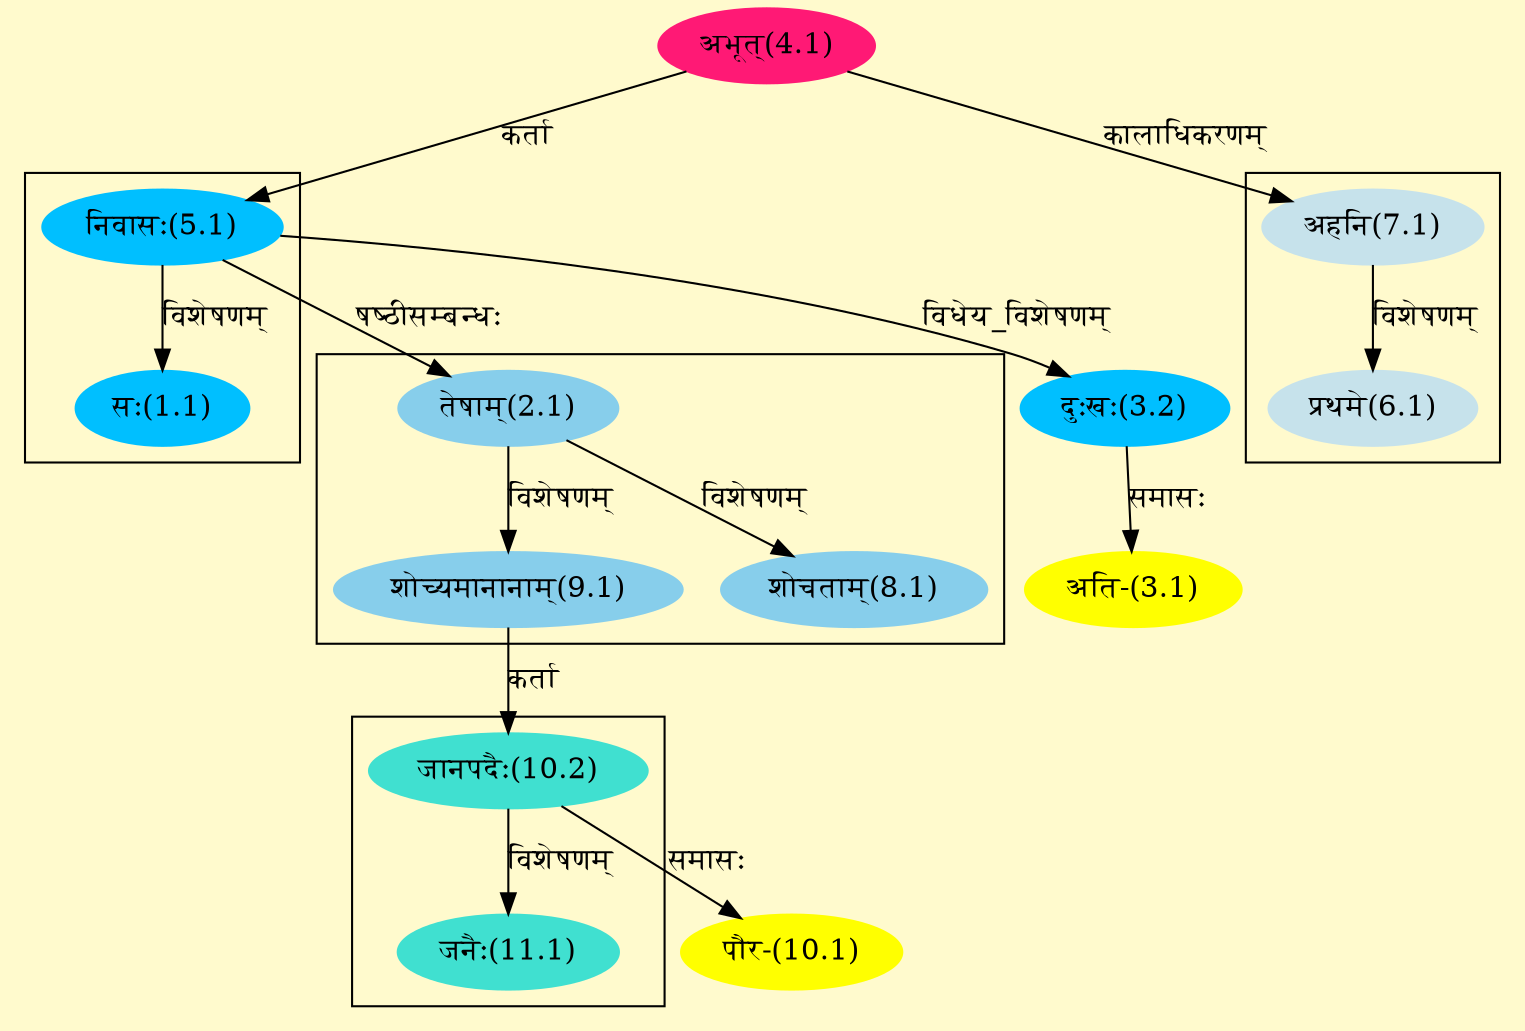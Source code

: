 digraph G{
rankdir=BT;
 compound=true;
 bgcolor="lemonchiffon1";

subgraph cluster_1{
Node1_1 [style=filled, color="#00BFFF" label = "सः(1.1)"]
Node5_1 [style=filled, color="#00BFFF" label = "निवासः(5.1)"]

}

subgraph cluster_2{
Node6_1 [style=filled, color="#C6E2EB" label = "प्रथमे(6.1)"]
Node7_1 [style=filled, color="#C6E2EB" label = "अहनि(7.1)"]

}

subgraph cluster_3{
Node8_1 [style=filled, color="#87CEEB" label = "शोचताम्(8.1)"]
Node2_1 [style=filled, color="#87CEEB" label = "तेषाम्(2.1)"]
Node9_1 [style=filled, color="#87CEEB" label = "शोच्यमानानाम्(9.1)"]

}

subgraph cluster_4{
Node11_1 [style=filled, color="#40E0D0" label = "जनैः(11.1)"]
Node10_2 [style=filled, color="#40E0D0" label = "जानपदैः(10.2)"]

}
Node2_1 [style=filled, color="#87CEEB" label = "तेषाम्(2.1)"]
Node5_1 [style=filled, color="#00BFFF" label = "निवासः(5.1)"]
Node3_1 [style=filled, color="#FFFF00" label = "अति-(3.1)"]
Node3_2 [style=filled, color="#00BFFF" label = "दुःखः(3.2)"]
Node4_1 [style=filled, color="#FF1975" label = "अभूत्(4.1)"]
Node7_1 [style=filled, color="#C6E2EB" label = "अहनि(7.1)"]
Node10_1 [style=filled, color="#FFFF00" label = "पौर-(10.1)"]
Node10_2 [style=filled, color="#40E0D0" label = "जानपदैः(10.2)"]
Node9_1 [style=filled, color="#87CEEB" label = "शोच्यमानानाम्(9.1)"]
/* Start of Relations section */

Node1_1 -> Node5_1 [  label="विशेषणम्"  dir="back" ]
Node2_1 -> Node5_1 [  label="षष्ठीसम्बन्धः"  dir="back" ]
Node3_1 -> Node3_2 [  label="समासः"  dir="back" ]
Node3_2 -> Node5_1 [  label="विधेय_विशेषणम्"  dir="back" ]
Node5_1 -> Node4_1 [  label="कर्ता"  dir="back" ]
Node6_1 -> Node7_1 [  label="विशेषणम्"  dir="back" ]
Node7_1 -> Node4_1 [  label="कालाधिकरणम्"  dir="back" ]
Node8_1 -> Node2_1 [  label="विशेषणम्"  dir="back" ]
Node9_1 -> Node2_1 [  label="विशेषणम्"  dir="back" ]
Node10_1 -> Node10_2 [  label="समासः"  dir="back" ]
Node10_2 -> Node9_1 [  label="कर्ता"  dir="back" ]
Node11_1 -> Node10_2 [  label="विशेषणम्"  dir="back" ]
}
